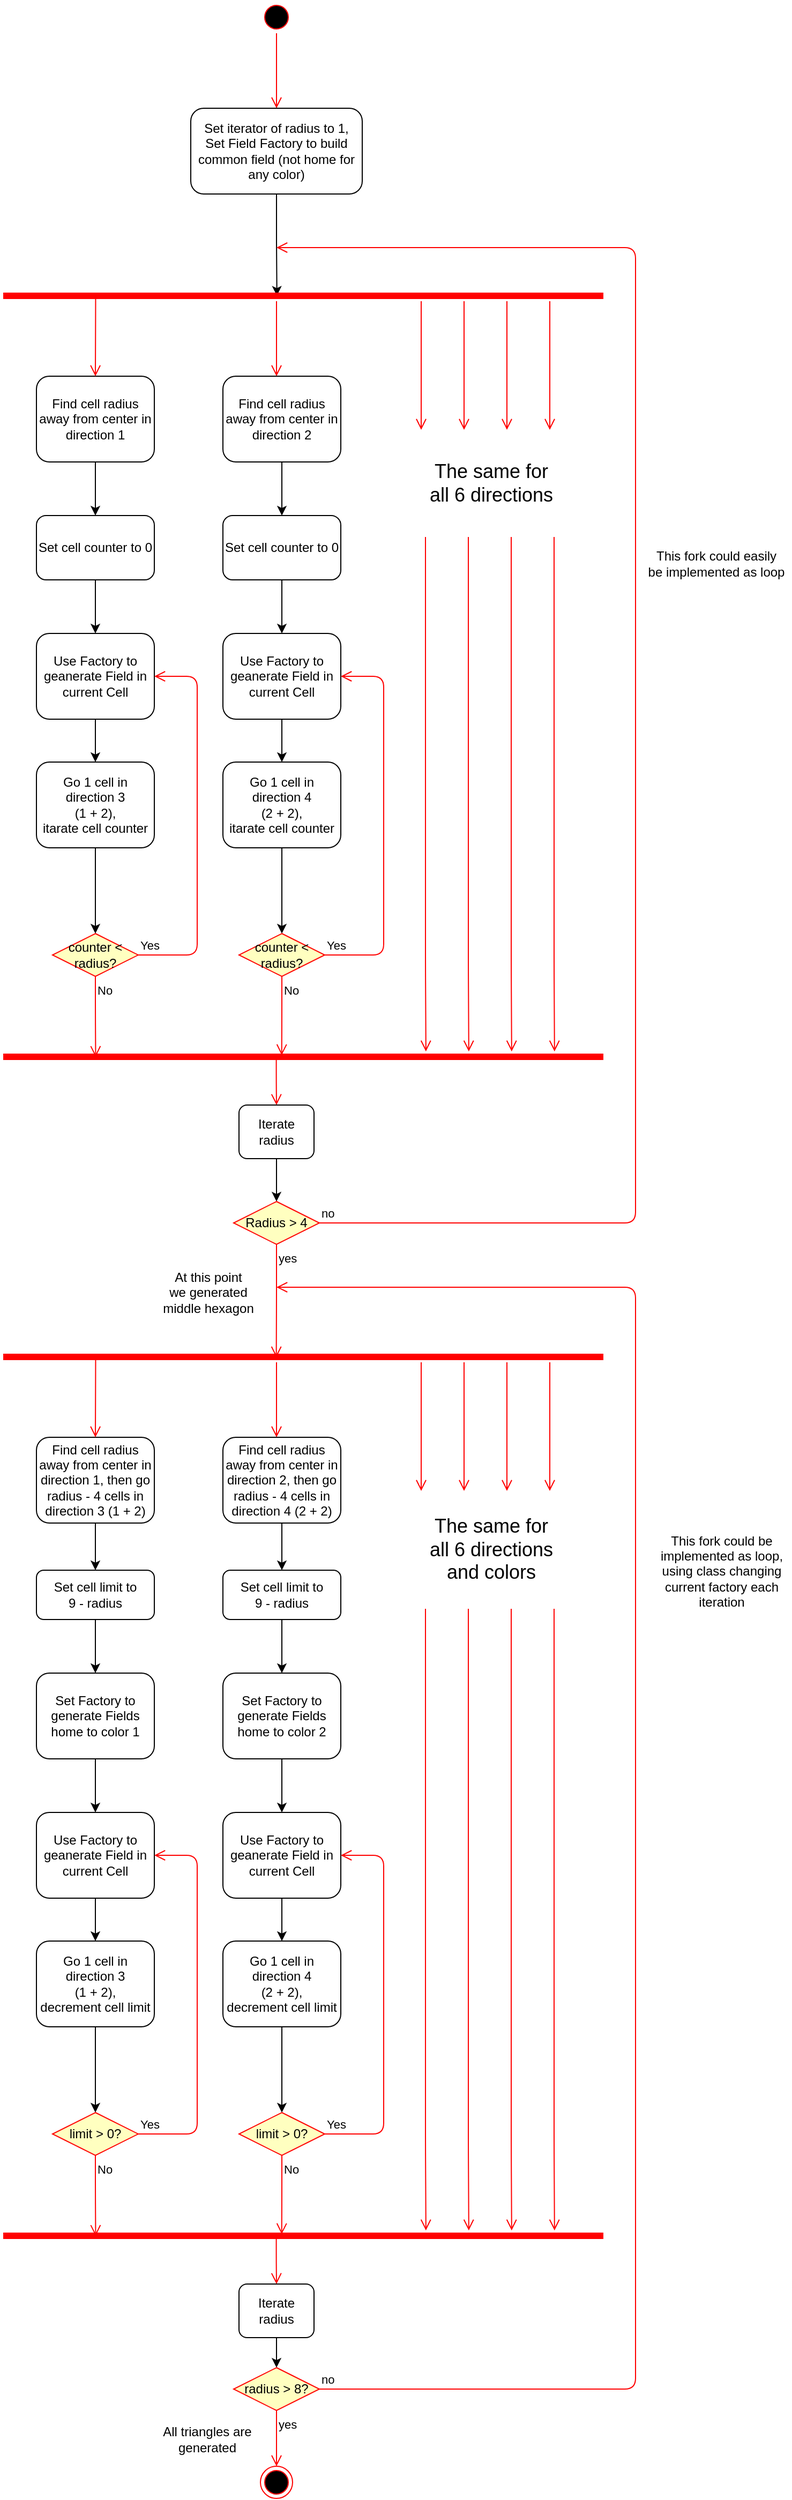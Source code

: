 <mxfile version="13.10.0" type="embed">
    <diagram id="dU7eJEjjrThuYY2mfdK8" name="Page-1">
        <mxGraphModel dx="545" dy="575" grid="1" gridSize="10" guides="1" tooltips="1" connect="1" arrows="1" fold="1" page="1" pageScale="1" pageWidth="827" pageHeight="1169" math="0" shadow="0">
            <root>
                <mxCell id="0"/>
                <mxCell id="1" parent="0"/>
                <mxCell id="2" value="" style="ellipse;html=1;shape=startState;fillColor=#000000;strokeColor=#ff0000;" vertex="1" parent="1">
                    <mxGeometry x="280" width="30" height="30" as="geometry"/>
                </mxCell>
                <mxCell id="3" value="" style="edgeStyle=orthogonalEdgeStyle;html=1;verticalAlign=bottom;endArrow=open;endSize=8;strokeColor=#ff0000;entryX=0.5;entryY=0;entryDx=0;entryDy=0;" edge="1" source="2" parent="1" target="4">
                    <mxGeometry relative="1" as="geometry">
                        <mxPoint x="295" y="90" as="targetPoint"/>
                    </mxGeometry>
                </mxCell>
                <mxCell id="7" value="" style="edgeStyle=orthogonalEdgeStyle;rounded=0;orthogonalLoop=1;jettySize=auto;html=1;entryX=0.456;entryY=0.487;entryDx=0;entryDy=0;entryPerimeter=0;" edge="1" parent="1" source="4" target="5">
                    <mxGeometry relative="1" as="geometry">
                        <mxPoint x="295" y="260" as="targetPoint"/>
                        <Array as="points"/>
                    </mxGeometry>
                </mxCell>
                <mxCell id="4" value="Set iterator of radius to 1,&lt;br&gt;Set Field Factory to build common field (not home for any color)" style="shape=rect;html=1;rounded=1;whiteSpace=wrap;align=center;" vertex="1" parent="1">
                    <mxGeometry x="215" y="100" width="160" height="80" as="geometry"/>
                </mxCell>
                <mxCell id="5" value="" style="shape=line;html=1;strokeWidth=6;strokeColor=#ff0000;" vertex="1" parent="1">
                    <mxGeometry x="40" y="270" width="560" height="10" as="geometry"/>
                </mxCell>
                <mxCell id="6" value="" style="edgeStyle=orthogonalEdgeStyle;html=1;verticalAlign=bottom;endArrow=open;endSize=8;strokeColor=#ff0000;" edge="1" source="5" parent="1">
                    <mxGeometry relative="1" as="geometry">
                        <mxPoint x="295" y="350" as="targetPoint"/>
                        <mxPoint x="310" y="300" as="sourcePoint"/>
                        <Array as="points">
                            <mxPoint x="295" y="300"/>
                            <mxPoint x="295" y="300"/>
                        </Array>
                    </mxGeometry>
                </mxCell>
                <mxCell id="10" value="" style="edgeStyle=orthogonalEdgeStyle;rounded=0;orthogonalLoop=1;jettySize=auto;html=1;entryX=0.5;entryY=0;entryDx=0;entryDy=0;" edge="1" parent="1" source="8" target="9">
                    <mxGeometry relative="1" as="geometry"/>
                </mxCell>
                <mxCell id="8" value="Find cell radius away from center in direction 1" style="shape=rect;html=1;rounded=1;whiteSpace=wrap;align=center;" vertex="1" parent="1">
                    <mxGeometry x="71" y="350" width="110" height="80" as="geometry"/>
                </mxCell>
                <mxCell id="12" value="" style="edgeStyle=orthogonalEdgeStyle;rounded=0;orthogonalLoop=1;jettySize=auto;html=1;" edge="1" parent="1" source="9" target="11">
                    <mxGeometry relative="1" as="geometry"/>
                </mxCell>
                <mxCell id="9" value="Set cell counter to 0" style="shape=rect;html=1;rounded=1;whiteSpace=wrap;align=center;" vertex="1" parent="1">
                    <mxGeometry x="71" y="480" width="110" height="60" as="geometry"/>
                </mxCell>
                <mxCell id="14" value="" style="edgeStyle=orthogonalEdgeStyle;rounded=0;orthogonalLoop=1;jettySize=auto;html=1;" edge="1" parent="1" source="11" target="13">
                    <mxGeometry relative="1" as="geometry"/>
                </mxCell>
                <mxCell id="11" value="Use Factory to geanerate Field in current Cell" style="shape=rect;html=1;rounded=1;whiteSpace=wrap;align=center;" vertex="1" parent="1">
                    <mxGeometry x="71" y="590" width="110" height="80" as="geometry"/>
                </mxCell>
                <mxCell id="18" value="" style="edgeStyle=orthogonalEdgeStyle;rounded=0;orthogonalLoop=1;jettySize=auto;html=1;" edge="1" parent="1" source="13" target="15">
                    <mxGeometry relative="1" as="geometry"/>
                </mxCell>
                <mxCell id="13" value="Go 1 cell in direction 3&lt;br&gt;(1 + 2),&lt;br&gt;itarate cell counter" style="shape=rect;html=1;rounded=1;whiteSpace=wrap;align=center;" vertex="1" parent="1">
                    <mxGeometry x="71" y="710" width="110" height="80" as="geometry"/>
                </mxCell>
                <mxCell id="15" value="counter &amp;lt; radius?" style="rhombus;whiteSpace=wrap;html=1;fillColor=#ffffc0;strokeColor=#ff0000;" vertex="1" parent="1">
                    <mxGeometry x="86" y="870" width="80" height="40" as="geometry"/>
                </mxCell>
                <mxCell id="16" value="Yes" style="edgeStyle=orthogonalEdgeStyle;html=1;align=left;verticalAlign=bottom;endArrow=open;endSize=8;strokeColor=#ff0000;entryX=1;entryY=0.5;entryDx=0;entryDy=0;" edge="1" source="15" parent="1" target="11">
                    <mxGeometry x="-1" relative="1" as="geometry">
                        <mxPoint x="191" y="620" as="targetPoint"/>
                        <Array as="points">
                            <mxPoint x="221" y="890"/>
                            <mxPoint x="221" y="630"/>
                        </Array>
                    </mxGeometry>
                </mxCell>
                <mxCell id="17" value="No" style="edgeStyle=orthogonalEdgeStyle;html=1;align=left;verticalAlign=top;endArrow=open;endSize=8;strokeColor=#ff0000;entryX=0.154;entryY=0.517;entryDx=0;entryDy=0;entryPerimeter=0;" edge="1" source="15" parent="1" target="19">
                    <mxGeometry x="-1" relative="1" as="geometry">
                        <mxPoint x="126" y="970" as="targetPoint"/>
                    </mxGeometry>
                </mxCell>
                <mxCell id="19" value="" style="shape=line;html=1;strokeWidth=6;strokeColor=#ff0000;" vertex="1" parent="1">
                    <mxGeometry x="40" y="980" width="560" height="10" as="geometry"/>
                </mxCell>
                <mxCell id="20" value="" style="edgeStyle=orthogonalEdgeStyle;html=1;verticalAlign=bottom;endArrow=open;endSize=8;strokeColor=#ff0000;exitX=0.455;exitY=0.687;exitDx=0;exitDy=0;exitPerimeter=0;entryX=0.5;entryY=0;entryDx=0;entryDy=0;" edge="1" source="19" parent="1" target="43">
                    <mxGeometry relative="1" as="geometry">
                        <mxPoint x="295" y="1060" as="targetPoint"/>
                    </mxGeometry>
                </mxCell>
                <mxCell id="21" value="" style="edgeStyle=orthogonalEdgeStyle;rounded=0;orthogonalLoop=1;jettySize=auto;html=1;entryX=0.5;entryY=0;entryDx=0;entryDy=0;" edge="1" parent="1" source="22" target="24">
                    <mxGeometry relative="1" as="geometry"/>
                </mxCell>
                <mxCell id="22" value="Find cell radius away from center in direction 2" style="shape=rect;html=1;rounded=1;whiteSpace=wrap;align=center;" vertex="1" parent="1">
                    <mxGeometry x="245" y="350" width="110" height="80" as="geometry"/>
                </mxCell>
                <mxCell id="23" value="" style="edgeStyle=orthogonalEdgeStyle;rounded=0;orthogonalLoop=1;jettySize=auto;html=1;" edge="1" parent="1" source="24" target="26">
                    <mxGeometry relative="1" as="geometry"/>
                </mxCell>
                <mxCell id="24" value="Set cell counter to 0" style="shape=rect;html=1;rounded=1;whiteSpace=wrap;align=center;" vertex="1" parent="1">
                    <mxGeometry x="245" y="480" width="110" height="60" as="geometry"/>
                </mxCell>
                <mxCell id="25" value="" style="edgeStyle=orthogonalEdgeStyle;rounded=0;orthogonalLoop=1;jettySize=auto;html=1;" edge="1" parent="1" source="26" target="28">
                    <mxGeometry relative="1" as="geometry"/>
                </mxCell>
                <mxCell id="26" value="Use Factory to geanerate Field in current Cell" style="shape=rect;html=1;rounded=1;whiteSpace=wrap;align=center;" vertex="1" parent="1">
                    <mxGeometry x="245" y="590" width="110" height="80" as="geometry"/>
                </mxCell>
                <mxCell id="27" value="" style="edgeStyle=orthogonalEdgeStyle;rounded=0;orthogonalLoop=1;jettySize=auto;html=1;" edge="1" parent="1" source="28" target="29">
                    <mxGeometry relative="1" as="geometry"/>
                </mxCell>
                <mxCell id="28" value="Go 1 cell in direction 4&lt;br&gt;(2 + 2),&lt;br&gt;itarate cell counter" style="shape=rect;html=1;rounded=1;whiteSpace=wrap;align=center;" vertex="1" parent="1">
                    <mxGeometry x="245" y="710" width="110" height="80" as="geometry"/>
                </mxCell>
                <mxCell id="29" value="counter &amp;lt; radius?" style="rhombus;whiteSpace=wrap;html=1;fillColor=#ffffc0;strokeColor=#ff0000;" vertex="1" parent="1">
                    <mxGeometry x="260" y="870" width="80" height="40" as="geometry"/>
                </mxCell>
                <mxCell id="30" value="Yes" style="edgeStyle=orthogonalEdgeStyle;html=1;align=left;verticalAlign=bottom;endArrow=open;endSize=8;strokeColor=#ff0000;entryX=1;entryY=0.5;entryDx=0;entryDy=0;" edge="1" parent="1" source="29" target="26">
                    <mxGeometry x="-1" relative="1" as="geometry">
                        <mxPoint x="365" y="620" as="targetPoint"/>
                        <Array as="points">
                            <mxPoint x="395" y="890"/>
                            <mxPoint x="395" y="630"/>
                        </Array>
                    </mxGeometry>
                </mxCell>
                <mxCell id="32" value="No" style="edgeStyle=orthogonalEdgeStyle;html=1;align=left;verticalAlign=top;endArrow=open;endSize=8;strokeColor=#ff0000;exitX=0.5;exitY=1;exitDx=0;exitDy=0;entryX=0.464;entryY=0.354;entryDx=0;entryDy=0;entryPerimeter=0;" edge="1" parent="1" source="29" target="19">
                    <mxGeometry x="-1" relative="1" as="geometry">
                        <mxPoint x="300" y="980" as="targetPoint"/>
                        <mxPoint x="300.0" y="914.83" as="sourcePoint"/>
                    </mxGeometry>
                </mxCell>
                <mxCell id="33" value="" style="edgeStyle=orthogonalEdgeStyle;html=1;verticalAlign=bottom;endArrow=open;endSize=8;strokeColor=#ff0000;entryX=0.5;entryY=0;entryDx=0;entryDy=0;exitX=0.154;exitY=0.446;exitDx=0;exitDy=0;exitPerimeter=0;" edge="1" parent="1" source="5" target="8">
                    <mxGeometry relative="1" as="geometry">
                        <mxPoint x="305" y="360" as="targetPoint"/>
                        <mxPoint x="140" y="290" as="sourcePoint"/>
                        <Array as="points">
                            <mxPoint x="126" y="290"/>
                        </Array>
                    </mxGeometry>
                </mxCell>
                <mxCell id="34" value="" style="edgeStyle=orthogonalEdgeStyle;html=1;verticalAlign=bottom;endArrow=open;endSize=8;strokeColor=#ff0000;" edge="1" parent="1">
                    <mxGeometry relative="1" as="geometry">
                        <mxPoint x="430" y="400" as="targetPoint"/>
                        <mxPoint x="430" y="280" as="sourcePoint"/>
                        <Array as="points">
                            <mxPoint x="430" y="320"/>
                            <mxPoint x="430" y="320"/>
                        </Array>
                    </mxGeometry>
                </mxCell>
                <mxCell id="35" value="" style="edgeStyle=orthogonalEdgeStyle;html=1;verticalAlign=bottom;endArrow=open;endSize=8;strokeColor=#ff0000;" edge="1" parent="1">
                    <mxGeometry relative="1" as="geometry">
                        <mxPoint x="470" y="400" as="targetPoint"/>
                        <mxPoint x="470" y="280" as="sourcePoint"/>
                        <Array as="points">
                            <mxPoint x="470" y="320"/>
                            <mxPoint x="470" y="320"/>
                        </Array>
                    </mxGeometry>
                </mxCell>
                <mxCell id="36" value="" style="edgeStyle=orthogonalEdgeStyle;html=1;verticalAlign=bottom;endArrow=open;endSize=8;strokeColor=#ff0000;" edge="1" parent="1">
                    <mxGeometry relative="1" as="geometry">
                        <mxPoint x="510" y="400" as="targetPoint"/>
                        <mxPoint x="510" y="280" as="sourcePoint"/>
                        <Array as="points">
                            <mxPoint x="510" y="320"/>
                            <mxPoint x="510" y="320"/>
                        </Array>
                    </mxGeometry>
                </mxCell>
                <mxCell id="37" value="" style="edgeStyle=orthogonalEdgeStyle;html=1;verticalAlign=bottom;endArrow=open;endSize=8;strokeColor=#ff0000;" edge="1" parent="1">
                    <mxGeometry relative="1" as="geometry">
                        <mxPoint x="550" y="400" as="targetPoint"/>
                        <mxPoint x="550" y="280" as="sourcePoint"/>
                        <Array as="points">
                            <mxPoint x="550" y="320"/>
                            <mxPoint x="550" y="320"/>
                        </Array>
                    </mxGeometry>
                </mxCell>
                <mxCell id="38" value="&lt;font style=&quot;font-size: 18px&quot;&gt;The same for &lt;br&gt;all 6 directions&lt;/font&gt;" style="text;html=1;align=center;verticalAlign=middle;resizable=0;points=[];autosize=1;" vertex="1" parent="1">
                    <mxGeometry x="430" y="430" width="130" height="40" as="geometry"/>
                </mxCell>
                <mxCell id="39" value="" style="edgeStyle=orthogonalEdgeStyle;html=1;verticalAlign=bottom;endArrow=open;endSize=8;strokeColor=#ff0000;" edge="1" parent="1">
                    <mxGeometry relative="1" as="geometry">
                        <mxPoint x="434.41" y="980" as="targetPoint"/>
                        <mxPoint x="434" y="500" as="sourcePoint"/>
                        <Array as="points">
                            <mxPoint x="434.41" y="900"/>
                            <mxPoint x="434.41" y="900"/>
                        </Array>
                    </mxGeometry>
                </mxCell>
                <mxCell id="40" value="" style="edgeStyle=orthogonalEdgeStyle;html=1;verticalAlign=bottom;endArrow=open;endSize=8;strokeColor=#ff0000;" edge="1" parent="1">
                    <mxGeometry relative="1" as="geometry">
                        <mxPoint x="474.41" y="980" as="targetPoint"/>
                        <mxPoint x="474" y="500" as="sourcePoint"/>
                        <Array as="points">
                            <mxPoint x="474.41" y="900"/>
                            <mxPoint x="474.41" y="900"/>
                        </Array>
                    </mxGeometry>
                </mxCell>
                <mxCell id="41" value="" style="edgeStyle=orthogonalEdgeStyle;html=1;verticalAlign=bottom;endArrow=open;endSize=8;strokeColor=#ff0000;" edge="1" parent="1">
                    <mxGeometry relative="1" as="geometry">
                        <mxPoint x="514.41" y="980" as="targetPoint"/>
                        <mxPoint x="514" y="500" as="sourcePoint"/>
                        <Array as="points">
                            <mxPoint x="514.41" y="900"/>
                            <mxPoint x="514.41" y="900"/>
                        </Array>
                    </mxGeometry>
                </mxCell>
                <mxCell id="42" value="" style="edgeStyle=orthogonalEdgeStyle;html=1;verticalAlign=bottom;endArrow=open;endSize=8;strokeColor=#ff0000;" edge="1" parent="1">
                    <mxGeometry relative="1" as="geometry">
                        <mxPoint x="554.41" y="980" as="targetPoint"/>
                        <mxPoint x="554" y="500" as="sourcePoint"/>
                        <Array as="points">
                            <mxPoint x="554.41" y="900"/>
                            <mxPoint x="554.41" y="900"/>
                        </Array>
                    </mxGeometry>
                </mxCell>
                <mxCell id="47" value="" style="edgeStyle=orthogonalEdgeStyle;rounded=0;orthogonalLoop=1;jettySize=auto;html=1;" edge="1" parent="1" source="43" target="44">
                    <mxGeometry relative="1" as="geometry"/>
                </mxCell>
                <mxCell id="43" value="Iterate radius" style="shape=rect;html=1;rounded=1;whiteSpace=wrap;align=center;" vertex="1" parent="1">
                    <mxGeometry x="260" y="1030" width="70" height="50" as="geometry"/>
                </mxCell>
                <mxCell id="44" value="Radius &amp;gt; 4" style="rhombus;whiteSpace=wrap;html=1;fillColor=#ffffc0;strokeColor=#ff0000;" vertex="1" parent="1">
                    <mxGeometry x="255" y="1120" width="80" height="40" as="geometry"/>
                </mxCell>
                <mxCell id="45" value="no" style="edgeStyle=orthogonalEdgeStyle;html=1;align=left;verticalAlign=bottom;endArrow=open;endSize=8;strokeColor=#ff0000;exitX=1;exitY=0.5;exitDx=0;exitDy=0;" edge="1" source="44" parent="1">
                    <mxGeometry x="-1" relative="1" as="geometry">
                        <mxPoint x="295" y="230" as="targetPoint"/>
                        <Array as="points">
                            <mxPoint x="630" y="1140"/>
                            <mxPoint x="630" y="230"/>
                        </Array>
                        <mxPoint as="offset"/>
                    </mxGeometry>
                </mxCell>
                <mxCell id="46" value="yes" style="edgeStyle=orthogonalEdgeStyle;html=1;align=left;verticalAlign=top;endArrow=open;endSize=8;strokeColor=#ff0000;entryX=0.455;entryY=0.55;entryDx=0;entryDy=0;entryPerimeter=0;" edge="1" source="44" parent="1" target="53">
                    <mxGeometry x="-1" relative="1" as="geometry">
                        <mxPoint x="295" y="1250" as="targetPoint"/>
                    </mxGeometry>
                </mxCell>
                <mxCell id="49" value="At this point&lt;br&gt;we generated&lt;br&gt;middle hexagon" style="text;html=1;align=center;verticalAlign=middle;resizable=0;points=[];autosize=1;" vertex="1" parent="1">
                    <mxGeometry x="181" y="1180" width="100" height="50" as="geometry"/>
                </mxCell>
                <mxCell id="50" value="This fork could easily&lt;br&gt;be implemented as loop" style="text;html=1;align=center;verticalAlign=middle;resizable=0;points=[];autosize=1;" vertex="1" parent="1">
                    <mxGeometry x="635" y="510" width="140" height="30" as="geometry"/>
                </mxCell>
                <mxCell id="53" value="" style="shape=line;html=1;strokeWidth=6;strokeColor=#ff0000;" vertex="1" parent="1">
                    <mxGeometry x="40" y="1260" width="560" height="10" as="geometry"/>
                </mxCell>
                <mxCell id="54" value="" style="edgeStyle=orthogonalEdgeStyle;html=1;verticalAlign=bottom;endArrow=open;endSize=8;strokeColor=#ff0000;" edge="1" parent="1" source="53">
                    <mxGeometry relative="1" as="geometry">
                        <mxPoint x="295" y="1340" as="targetPoint"/>
                        <mxPoint x="310" y="1290" as="sourcePoint"/>
                        <Array as="points">
                            <mxPoint x="295" y="1290"/>
                            <mxPoint x="295" y="1290"/>
                        </Array>
                    </mxGeometry>
                </mxCell>
                <mxCell id="55" value="" style="edgeStyle=orthogonalEdgeStyle;rounded=0;orthogonalLoop=1;jettySize=auto;html=1;entryX=0.5;entryY=0;entryDx=0;entryDy=0;" edge="1" parent="1" source="56" target="58">
                    <mxGeometry relative="1" as="geometry"/>
                </mxCell>
                <mxCell id="56" value="Find cell radius away from center in direction 1, then go&lt;br&gt;radius - 4 cells in direction 3 (1 + 2)" style="shape=rect;html=1;rounded=1;whiteSpace=wrap;align=center;" vertex="1" parent="1">
                    <mxGeometry x="71" y="1340" width="110" height="80" as="geometry"/>
                </mxCell>
                <mxCell id="91" value="" style="edgeStyle=orthogonalEdgeStyle;rounded=0;orthogonalLoop=1;jettySize=auto;html=1;" edge="1" parent="1" source="58" target="90">
                    <mxGeometry relative="1" as="geometry"/>
                </mxCell>
                <mxCell id="58" value="Set cell limit to&lt;br&gt;9 - radius" style="shape=rect;html=1;rounded=1;whiteSpace=wrap;align=center;" vertex="1" parent="1">
                    <mxGeometry x="71" y="1464" width="110" height="46" as="geometry"/>
                </mxCell>
                <mxCell id="59" value="" style="edgeStyle=orthogonalEdgeStyle;rounded=0;orthogonalLoop=1;jettySize=auto;html=1;" edge="1" parent="1" source="60" target="62">
                    <mxGeometry relative="1" as="geometry"/>
                </mxCell>
                <mxCell id="60" value="Use Factory to geanerate Field in current Cell" style="shape=rect;html=1;rounded=1;whiteSpace=wrap;align=center;" vertex="1" parent="1">
                    <mxGeometry x="71" y="1690" width="110" height="80" as="geometry"/>
                </mxCell>
                <mxCell id="61" value="" style="edgeStyle=orthogonalEdgeStyle;rounded=0;orthogonalLoop=1;jettySize=auto;html=1;" edge="1" parent="1" source="62" target="63">
                    <mxGeometry relative="1" as="geometry"/>
                </mxCell>
                <mxCell id="62" value="Go 1 cell in direction 3&lt;br&gt;(1 + 2),&lt;br&gt;decrement cell limit" style="shape=rect;html=1;rounded=1;whiteSpace=wrap;align=center;" vertex="1" parent="1">
                    <mxGeometry x="71" y="1810" width="110" height="80" as="geometry"/>
                </mxCell>
                <mxCell id="63" value="limit &amp;gt; 0?" style="rhombus;whiteSpace=wrap;html=1;fillColor=#ffffc0;strokeColor=#ff0000;" vertex="1" parent="1">
                    <mxGeometry x="86" y="1970" width="80" height="40" as="geometry"/>
                </mxCell>
                <mxCell id="64" value="Yes" style="edgeStyle=orthogonalEdgeStyle;html=1;align=left;verticalAlign=bottom;endArrow=open;endSize=8;strokeColor=#ff0000;entryX=1;entryY=0.5;entryDx=0;entryDy=0;" edge="1" parent="1" source="63" target="60">
                    <mxGeometry x="-1" relative="1" as="geometry">
                        <mxPoint x="191" y="1720" as="targetPoint"/>
                        <Array as="points">
                            <mxPoint x="221" y="1990"/>
                            <mxPoint x="221" y="1730"/>
                        </Array>
                    </mxGeometry>
                </mxCell>
                <mxCell id="65" value="No" style="edgeStyle=orthogonalEdgeStyle;html=1;align=left;verticalAlign=top;endArrow=open;endSize=8;strokeColor=#ff0000;entryX=0.154;entryY=0.517;entryDx=0;entryDy=0;entryPerimeter=0;" edge="1" parent="1" source="63" target="66">
                    <mxGeometry x="-1" relative="1" as="geometry">
                        <mxPoint x="126" y="2070" as="targetPoint"/>
                    </mxGeometry>
                </mxCell>
                <mxCell id="66" value="" style="shape=line;html=1;strokeWidth=6;strokeColor=#ff0000;" vertex="1" parent="1">
                    <mxGeometry x="40" y="2080" width="560" height="10" as="geometry"/>
                </mxCell>
                <mxCell id="67" value="" style="edgeStyle=orthogonalEdgeStyle;html=1;verticalAlign=bottom;endArrow=open;endSize=8;strokeColor=#ff0000;exitX=0.455;exitY=0.687;exitDx=0;exitDy=0;exitPerimeter=0;entryX=0.5;entryY=0;entryDx=0;entryDy=0;" edge="1" parent="1" source="66" target="89">
                    <mxGeometry relative="1" as="geometry">
                        <mxPoint x="295" y="2160" as="targetPoint"/>
                    </mxGeometry>
                </mxCell>
                <mxCell id="68" value="" style="edgeStyle=orthogonalEdgeStyle;rounded=0;orthogonalLoop=1;jettySize=auto;html=1;entryX=0.5;entryY=0;entryDx=0;entryDy=0;" edge="1" parent="1" source="69" target="71">
                    <mxGeometry relative="1" as="geometry"/>
                </mxCell>
                <mxCell id="69" value="Find cell radius away from center in direction 2, then go&lt;br&gt;radius - 4 cells in direction 4 (2 + 2)" style="shape=rect;html=1;rounded=1;whiteSpace=wrap;align=center;" vertex="1" parent="1">
                    <mxGeometry x="245" y="1340" width="110" height="80" as="geometry"/>
                </mxCell>
                <mxCell id="94" value="" style="edgeStyle=orthogonalEdgeStyle;rounded=0;orthogonalLoop=1;jettySize=auto;html=1;" edge="1" parent="1" source="71" target="93">
                    <mxGeometry relative="1" as="geometry"/>
                </mxCell>
                <mxCell id="71" value="Set cell limit to&lt;br&gt;9 - radius" style="shape=rect;html=1;rounded=1;whiteSpace=wrap;align=center;" vertex="1" parent="1">
                    <mxGeometry x="245" y="1464" width="110" height="46" as="geometry"/>
                </mxCell>
                <mxCell id="72" value="" style="edgeStyle=orthogonalEdgeStyle;rounded=0;orthogonalLoop=1;jettySize=auto;html=1;" edge="1" parent="1" source="73" target="75">
                    <mxGeometry relative="1" as="geometry"/>
                </mxCell>
                <mxCell id="73" value="Use Factory to geanerate Field in current Cell" style="shape=rect;html=1;rounded=1;whiteSpace=wrap;align=center;" vertex="1" parent="1">
                    <mxGeometry x="245" y="1690" width="110" height="80" as="geometry"/>
                </mxCell>
                <mxCell id="74" value="" style="edgeStyle=orthogonalEdgeStyle;rounded=0;orthogonalLoop=1;jettySize=auto;html=1;" edge="1" parent="1" source="75" target="76">
                    <mxGeometry relative="1" as="geometry"/>
                </mxCell>
                <mxCell id="75" value="Go 1 cell in direction 4&lt;br&gt;(2 + 2),&lt;br&gt;decrement cell limit" style="shape=rect;html=1;rounded=1;whiteSpace=wrap;align=center;" vertex="1" parent="1">
                    <mxGeometry x="245" y="1810" width="110" height="80" as="geometry"/>
                </mxCell>
                <mxCell id="76" value="limit &amp;gt; 0?" style="rhombus;whiteSpace=wrap;html=1;fillColor=#ffffc0;strokeColor=#ff0000;" vertex="1" parent="1">
                    <mxGeometry x="260" y="1970" width="80" height="40" as="geometry"/>
                </mxCell>
                <mxCell id="77" value="Yes" style="edgeStyle=orthogonalEdgeStyle;html=1;align=left;verticalAlign=bottom;endArrow=open;endSize=8;strokeColor=#ff0000;entryX=1;entryY=0.5;entryDx=0;entryDy=0;" edge="1" parent="1" source="76" target="73">
                    <mxGeometry x="-1" relative="1" as="geometry">
                        <mxPoint x="365" y="1720" as="targetPoint"/>
                        <Array as="points">
                            <mxPoint x="395" y="1990"/>
                            <mxPoint x="395" y="1730"/>
                        </Array>
                    </mxGeometry>
                </mxCell>
                <mxCell id="78" value="No" style="edgeStyle=orthogonalEdgeStyle;html=1;align=left;verticalAlign=top;endArrow=open;endSize=8;strokeColor=#ff0000;exitX=0.5;exitY=1;exitDx=0;exitDy=0;entryX=0.464;entryY=0.354;entryDx=0;entryDy=0;entryPerimeter=0;" edge="1" parent="1" source="76" target="66">
                    <mxGeometry x="-1" relative="1" as="geometry">
                        <mxPoint x="300" y="2080" as="targetPoint"/>
                        <mxPoint x="300.0" y="2014.83" as="sourcePoint"/>
                    </mxGeometry>
                </mxCell>
                <mxCell id="79" value="" style="edgeStyle=orthogonalEdgeStyle;html=1;verticalAlign=bottom;endArrow=open;endSize=8;strokeColor=#ff0000;entryX=0.5;entryY=0;entryDx=0;entryDy=0;exitX=0.154;exitY=0.446;exitDx=0;exitDy=0;exitPerimeter=0;" edge="1" parent="1" source="53" target="56">
                    <mxGeometry relative="1" as="geometry">
                        <mxPoint x="305" y="1350" as="targetPoint"/>
                        <mxPoint x="140" y="1280" as="sourcePoint"/>
                        <Array as="points">
                            <mxPoint x="126" y="1280"/>
                        </Array>
                    </mxGeometry>
                </mxCell>
                <mxCell id="80" value="" style="edgeStyle=orthogonalEdgeStyle;html=1;verticalAlign=bottom;endArrow=open;endSize=8;strokeColor=#ff0000;" edge="1" parent="1">
                    <mxGeometry relative="1" as="geometry">
                        <mxPoint x="430" y="1390" as="targetPoint"/>
                        <mxPoint x="430" y="1270" as="sourcePoint"/>
                        <Array as="points">
                            <mxPoint x="430" y="1310"/>
                            <mxPoint x="430" y="1310"/>
                        </Array>
                    </mxGeometry>
                </mxCell>
                <mxCell id="81" value="" style="edgeStyle=orthogonalEdgeStyle;html=1;verticalAlign=bottom;endArrow=open;endSize=8;strokeColor=#ff0000;" edge="1" parent="1">
                    <mxGeometry relative="1" as="geometry">
                        <mxPoint x="470" y="1390" as="targetPoint"/>
                        <mxPoint x="470" y="1270" as="sourcePoint"/>
                        <Array as="points">
                            <mxPoint x="470" y="1310"/>
                            <mxPoint x="470" y="1310"/>
                        </Array>
                    </mxGeometry>
                </mxCell>
                <mxCell id="82" value="" style="edgeStyle=orthogonalEdgeStyle;html=1;verticalAlign=bottom;endArrow=open;endSize=8;strokeColor=#ff0000;" edge="1" parent="1">
                    <mxGeometry relative="1" as="geometry">
                        <mxPoint x="510" y="1390" as="targetPoint"/>
                        <mxPoint x="510" y="1270" as="sourcePoint"/>
                        <Array as="points">
                            <mxPoint x="510" y="1310"/>
                            <mxPoint x="510" y="1310"/>
                        </Array>
                    </mxGeometry>
                </mxCell>
                <mxCell id="83" value="" style="edgeStyle=orthogonalEdgeStyle;html=1;verticalAlign=bottom;endArrow=open;endSize=8;strokeColor=#ff0000;" edge="1" parent="1">
                    <mxGeometry relative="1" as="geometry">
                        <mxPoint x="550" y="1390" as="targetPoint"/>
                        <mxPoint x="550" y="1270" as="sourcePoint"/>
                        <Array as="points">
                            <mxPoint x="550" y="1310"/>
                            <mxPoint x="550" y="1310"/>
                        </Array>
                    </mxGeometry>
                </mxCell>
                <mxCell id="84" value="&lt;font style=&quot;font-size: 18px&quot;&gt;The same for &lt;br&gt;all 6 directions&lt;br&gt;and colors&lt;br&gt;&lt;/font&gt;" style="text;html=1;align=center;verticalAlign=middle;resizable=0;points=[];autosize=1;" vertex="1" parent="1">
                    <mxGeometry x="430" y="1420" width="130" height="50" as="geometry"/>
                </mxCell>
                <mxCell id="85" value="" style="edgeStyle=orthogonalEdgeStyle;html=1;verticalAlign=bottom;endArrow=open;endSize=8;strokeColor=#ff0000;" edge="1" parent="1">
                    <mxGeometry relative="1" as="geometry">
                        <mxPoint x="434.41" y="2080" as="targetPoint"/>
                        <mxPoint x="434" y="1500" as="sourcePoint"/>
                        <Array as="points">
                            <mxPoint x="434.41" y="2000"/>
                            <mxPoint x="434.41" y="2000"/>
                        </Array>
                    </mxGeometry>
                </mxCell>
                <mxCell id="86" value="" style="edgeStyle=orthogonalEdgeStyle;html=1;verticalAlign=bottom;endArrow=open;endSize=8;strokeColor=#ff0000;" edge="1" parent="1">
                    <mxGeometry relative="1" as="geometry">
                        <mxPoint x="474.41" y="2080" as="targetPoint"/>
                        <mxPoint x="474" y="1500" as="sourcePoint"/>
                        <Array as="points">
                            <mxPoint x="474.41" y="2000"/>
                            <mxPoint x="474.41" y="2000"/>
                        </Array>
                    </mxGeometry>
                </mxCell>
                <mxCell id="87" value="" style="edgeStyle=orthogonalEdgeStyle;html=1;verticalAlign=bottom;endArrow=open;endSize=8;strokeColor=#ff0000;" edge="1" parent="1">
                    <mxGeometry relative="1" as="geometry">
                        <mxPoint x="514.41" y="2080" as="targetPoint"/>
                        <mxPoint x="514" y="1500" as="sourcePoint"/>
                        <Array as="points">
                            <mxPoint x="514.41" y="2000"/>
                            <mxPoint x="514.41" y="2000"/>
                        </Array>
                    </mxGeometry>
                </mxCell>
                <mxCell id="88" value="" style="edgeStyle=orthogonalEdgeStyle;html=1;verticalAlign=bottom;endArrow=open;endSize=8;strokeColor=#ff0000;" edge="1" parent="1">
                    <mxGeometry relative="1" as="geometry">
                        <mxPoint x="554.41" y="2080" as="targetPoint"/>
                        <mxPoint x="554" y="1500" as="sourcePoint"/>
                        <Array as="points">
                            <mxPoint x="554.41" y="2000"/>
                            <mxPoint x="554.41" y="2000"/>
                        </Array>
                    </mxGeometry>
                </mxCell>
                <mxCell id="99" value="" style="edgeStyle=orthogonalEdgeStyle;rounded=0;orthogonalLoop=1;jettySize=auto;html=1;" edge="1" parent="1" source="89" target="96">
                    <mxGeometry relative="1" as="geometry">
                        <Array as="points">
                            <mxPoint x="295" y="2188"/>
                            <mxPoint x="295" y="2188"/>
                        </Array>
                    </mxGeometry>
                </mxCell>
                <mxCell id="89" value="Iterate radius" style="shape=rect;html=1;rounded=1;whiteSpace=wrap;align=center;" vertex="1" parent="1">
                    <mxGeometry x="260" y="2130" width="70" height="50" as="geometry"/>
                </mxCell>
                <mxCell id="92" value="" style="edgeStyle=orthogonalEdgeStyle;rounded=0;orthogonalLoop=1;jettySize=auto;html=1;" edge="1" parent="1" source="90" target="60">
                    <mxGeometry relative="1" as="geometry"/>
                </mxCell>
                <mxCell id="90" value="Set Factory to&lt;br&gt;generate Fields&lt;br&gt;home to color 1" style="shape=rect;html=1;rounded=1;whiteSpace=wrap;align=center;" vertex="1" parent="1">
                    <mxGeometry x="71" y="1560" width="110" height="80" as="geometry"/>
                </mxCell>
                <mxCell id="95" value="" style="edgeStyle=orthogonalEdgeStyle;rounded=0;orthogonalLoop=1;jettySize=auto;html=1;" edge="1" parent="1" source="93" target="73">
                    <mxGeometry relative="1" as="geometry"/>
                </mxCell>
                <mxCell id="93" value="Set Factory to&lt;br&gt;generate Fields&lt;br&gt;home to color 2" style="shape=rect;html=1;rounded=1;whiteSpace=wrap;align=center;" vertex="1" parent="1">
                    <mxGeometry x="245" y="1560" width="110" height="80" as="geometry"/>
                </mxCell>
                <mxCell id="96" value="radius &amp;gt; 8?" style="rhombus;whiteSpace=wrap;html=1;fillColor=#ffffc0;strokeColor=#ff0000;" vertex="1" parent="1">
                    <mxGeometry x="255" y="2208" width="80" height="40" as="geometry"/>
                </mxCell>
                <mxCell id="97" value="no" style="edgeStyle=orthogonalEdgeStyle;html=1;align=left;verticalAlign=bottom;endArrow=open;endSize=8;strokeColor=#ff0000;" edge="1" source="96" parent="1">
                    <mxGeometry x="-1" relative="1" as="geometry">
                        <mxPoint x="295" y="1200" as="targetPoint"/>
                        <Array as="points">
                            <mxPoint x="630" y="2228"/>
                            <mxPoint x="630" y="1200"/>
                        </Array>
                    </mxGeometry>
                </mxCell>
                <mxCell id="98" value="yes" style="edgeStyle=orthogonalEdgeStyle;html=1;align=left;verticalAlign=top;endArrow=open;endSize=8;strokeColor=#ff0000;entryX=0.5;entryY=0;entryDx=0;entryDy=0;" edge="1" source="96" parent="1" target="100">
                    <mxGeometry x="-1" relative="1" as="geometry">
                        <mxPoint x="295" y="2308" as="targetPoint"/>
                    </mxGeometry>
                </mxCell>
                <mxCell id="100" value="" style="ellipse;html=1;shape=endState;fillColor=#000000;strokeColor=#ff0000;" vertex="1" parent="1">
                    <mxGeometry x="280" y="2300" width="30" height="30" as="geometry"/>
                </mxCell>
                <mxCell id="101" value="This fork could&amp;nbsp;be&lt;br&gt;implemented as loop,&lt;br&gt;using class changing&lt;br&gt;current factory each&lt;br&gt;iteration" style="text;html=1;align=center;verticalAlign=middle;resizable=0;points=[];autosize=1;" vertex="1" parent="1">
                    <mxGeometry x="645" y="1430" width="130" height="70" as="geometry"/>
                </mxCell>
                <mxCell id="102" value="All triangles are&lt;br&gt;generated" style="text;html=1;align=center;verticalAlign=middle;resizable=0;points=[];autosize=1;" vertex="1" parent="1">
                    <mxGeometry x="180" y="2260" width="100" height="30" as="geometry"/>
                </mxCell>
            </root>
        </mxGraphModel>
    </diagram>
</mxfile>